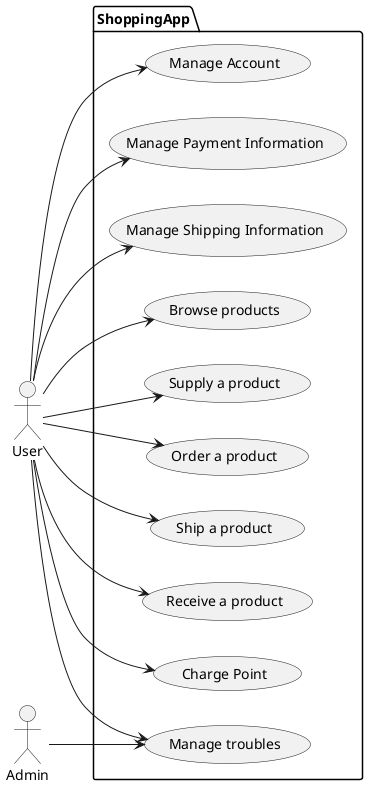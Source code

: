 @startuml
left to right direction

actor User

actor Admin

package ShoppingApp {
	usecase "Manage Account" as ManageAccount
	usecase "Manage Payment Information" as ManagePaymentInfo
	usecase "Manage Shipping Information" as ManageShippingInfo
	usecase "Browse products" as Browse
	usecase "Supply a product" as Supply
	usecase "Order a product" as Order
	usecase "Ship a product" as Ship
	usecase "Receive a product" as Receive
	usecase "Charge Point" as ChargePoint
	usecase "Manage troubles" as ManageTroubles
}


User --> ManageAccount
User --> ManagePaymentInfo
User --> ManageShippingInfo
User --> Browse
User --> Supply
User --> Order
User --> Ship
User --> Receive
User --> ChargePoint
User --> ManageTroubles
Admin --> ManageTroubles

@enduml

